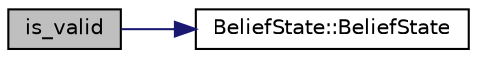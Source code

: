digraph "is_valid"
{
 // INTERACTIVE_SVG=YES
  edge [fontname="Helvetica",fontsize="10",labelfontname="Helvetica",labelfontsize="10"];
  node [fontname="Helvetica",fontsize="10",shape=record];
  rankdir="LR";
  Node1 [label="is_valid",height=0.2,width=0.4,color="black", fillcolor="grey75", style="filled", fontcolor="black"];
  Node1 -> Node2 [color="midnightblue",fontsize="10",style="solid",fontname="Helvetica"];
  Node2 [label="BeliefState::BeliefState",height=0.2,width=0.4,color="black", fillcolor="white", style="filled",URL="$d9/d6e/class_belief_state.html#ac10dcf3fe11811c8f4e0d7b3a5eafe19"];
}
